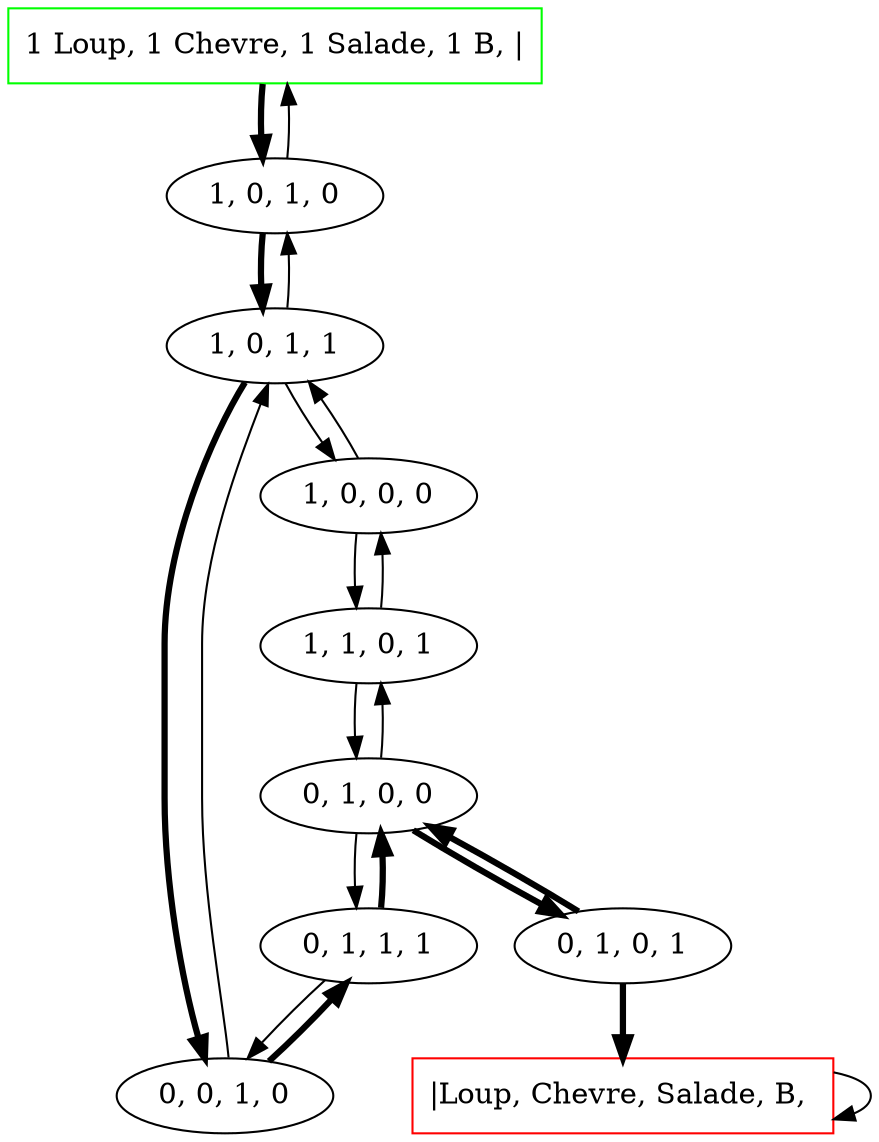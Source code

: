 digraph LCS_Sol_ {
	initial [label="1 Loup, 1 Chevre, 1 Salade, 1 B, |" color=green shape=box]
	final [label="|Loup, Chevre, Salade, B, " color=red shape=box]
	initial -> "1, 0, 1, 0" [penwidth=3]
	"1, 0, 1, 0" -> "1, 0, 1, 1" [penwidth=3]
	"1, 0, 1, 0" -> initial
	"1, 0, 1, 1" -> "1, 0, 1, 0"
	"1, 0, 1, 1" -> "0, 0, 1, 0" [penwidth=3]
	"1, 0, 1, 1" -> "1, 0, 0, 0"
	"1, 0, 0, 0" -> "1, 1, 0, 1"
	"1, 0, 0, 0" -> "1, 0, 1, 1"
	"1, 1, 0, 1" -> "0, 1, 0, 0"
	"1, 1, 0, 1" -> "1, 0, 0, 0"
	"0, 1, 0, 0" -> "0, 1, 0, 1" [penwidth=3]
	"0, 1, 0, 0" -> "1, 1, 0, 1"
	"0, 1, 0, 0" -> "0, 1, 1, 1"
	"0, 1, 1, 1" -> "0, 0, 1, 0"
	"0, 1, 1, 1" -> "0, 1, 0, 0" [penwidth=3]
	"0, 0, 1, 0" -> "1, 0, 1, 1"
	"0, 0, 1, 0" -> "0, 1, 1, 1" [penwidth=3]
	"0, 1, 0, 1" -> "0, 1, 0, 0" [penwidth=3]
	"0, 1, 0, 1" -> final [penwidth=3]
	final -> final
}

